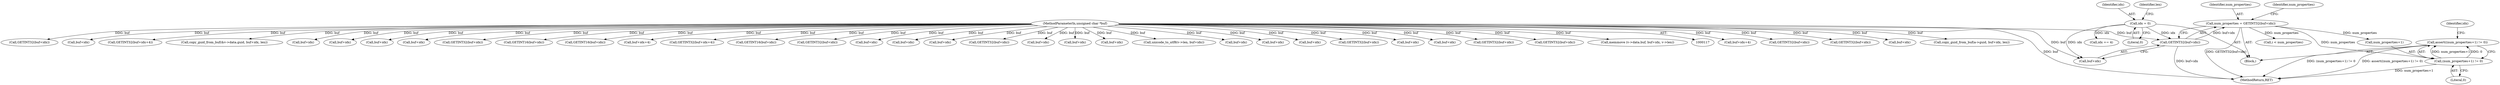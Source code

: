 digraph "0_tnef_1a17af1ed0c791aec44dbdc9eab91218cc1e335a@API" {
"1000138" [label="(Call,assert((num_properties+1) != 0))"];
"1000139" [label="(Call,(num_properties+1) != 0)"];
"1000132" [label="(Call,num_properties = GETINT32(buf+idx))"];
"1000134" [label="(Call,GETINT32(buf+idx))"];
"1000119" [label="(MethodParameterIn,unsigned char *buf)"];
"1000122" [label="(Call,idx = 0)"];
"1000560" [label="(Call,buf+idx+4)"];
"1000133" [label="(Identifier,num_properties)"];
"1000143" [label="(Literal,0)"];
"1000124" [label="(Literal,0)"];
"1000758" [label="(MethodReturn,RET)"];
"1000156" [label="(Call,i < num_properties)"];
"1000359" [label="(Call,GETINT32(buf+idx))"];
"1000285" [label="(Call,GETINT32(buf+idx))"];
"1000592" [label="(Call,buf+idx)"];
"1000141" [label="(Identifier,num_properties)"];
"1000218" [label="(Call,copy_guid_from_buf(a->guid, buf+idx, len))"];
"1000542" [label="(Call,GETINT32(buf+idx))"];
"1000134" [label="(Call,GETINT32(buf+idx))"];
"1000184" [label="(Call,buf+idx)"];
"1000608" [label="(Call,GETINT32(buf+idx+4))"];
"1000627" [label="(Call,copy_guid_from_buf(&v->data.guid, buf+idx, len))"];
"1000706" [label="(Call,buf+idx)"];
"1000123" [label="(Identifier,idx)"];
"1000286" [label="(Call,buf+idx)"];
"1000119" [label="(MethodParameterIn,unsigned char *buf)"];
"1000198" [label="(Call,buf+idx)"];
"1000120" [label="(Block,)"];
"1000140" [label="(Call,num_properties+1)"];
"1000695" [label="(Call,buf+idx)"];
"1000489" [label="(Call,GETINT32(buf+idx))"];
"1000145" [label="(Identifier,idx)"];
"1000129" [label="(Identifier,len)"];
"1000138" [label="(Call,assert((num_properties+1) != 0))"];
"1000183" [label="(Call,GETINT16(buf+idx))"];
"1000197" [label="(Call,GETINT16(buf+idx))"];
"1000609" [label="(Call,buf+idx+4)"];
"1000144" [label="(Call,idx += 4)"];
"1000559" [label="(Call,GETINT32(buf+idx+4))"];
"1000466" [label="(Call,GETINT16(buf+idx))"];
"1000515" [label="(Call,GETINT32(buf+idx))"];
"1000135" [label="(Call,buf+idx)"];
"1000405" [label="(Call,buf+idx)"];
"1000139" [label="(Call,(num_properties+1) != 0)"];
"1000490" [label="(Call,buf+idx)"];
"1000516" [label="(Call,buf+idx)"];
"1000237" [label="(Call,GETINT32(buf+idx))"];
"1000238" [label="(Call,buf+idx)"];
"1000132" [label="(Call,num_properties = GETINT32(buf+idx))"];
"1000656" [label="(Call,buf+idx)"];
"1000543" [label="(Call,buf+idx)"];
"1000691" [label="(Call,unicode_to_utf8(v->len, buf+idx))"];
"1000122" [label="(Call,idx = 0)"];
"1000360" [label="(Call,buf+idx)"];
"1000334" [label="(Call,buf+idx)"];
"1000467" [label="(Call,buf+idx)"];
"1000404" [label="(Call,GETINT32(buf+idx))"];
"1000634" [label="(Call,buf+idx)"];
"1000222" [label="(Call,buf+idx)"];
"1000591" [label="(Call,GETINT32(buf+idx))"];
"1000655" [label="(Call,GETINT32(buf+idx))"];
"1000700" [label="(Call,memmove (v->data.buf, buf+idx, v->len))"];
"1000138" -> "1000120"  [label="AST: "];
"1000138" -> "1000139"  [label="CFG: "];
"1000139" -> "1000138"  [label="AST: "];
"1000145" -> "1000138"  [label="CFG: "];
"1000138" -> "1000758"  [label="DDG: (num_properties+1) != 0"];
"1000138" -> "1000758"  [label="DDG: assert((num_properties+1) != 0)"];
"1000139" -> "1000138"  [label="DDG: num_properties+1"];
"1000139" -> "1000138"  [label="DDG: 0"];
"1000139" -> "1000143"  [label="CFG: "];
"1000140" -> "1000139"  [label="AST: "];
"1000143" -> "1000139"  [label="AST: "];
"1000139" -> "1000758"  [label="DDG: num_properties+1"];
"1000132" -> "1000139"  [label="DDG: num_properties"];
"1000132" -> "1000120"  [label="AST: "];
"1000132" -> "1000134"  [label="CFG: "];
"1000133" -> "1000132"  [label="AST: "];
"1000134" -> "1000132"  [label="AST: "];
"1000141" -> "1000132"  [label="CFG: "];
"1000132" -> "1000758"  [label="DDG: GETINT32(buf+idx)"];
"1000134" -> "1000132"  [label="DDG: buf+idx"];
"1000132" -> "1000140"  [label="DDG: num_properties"];
"1000132" -> "1000156"  [label="DDG: num_properties"];
"1000134" -> "1000135"  [label="CFG: "];
"1000135" -> "1000134"  [label="AST: "];
"1000134" -> "1000758"  [label="DDG: buf+idx"];
"1000119" -> "1000134"  [label="DDG: buf"];
"1000122" -> "1000134"  [label="DDG: idx"];
"1000119" -> "1000117"  [label="AST: "];
"1000119" -> "1000758"  [label="DDG: buf"];
"1000119" -> "1000135"  [label="DDG: buf"];
"1000119" -> "1000183"  [label="DDG: buf"];
"1000119" -> "1000184"  [label="DDG: buf"];
"1000119" -> "1000197"  [label="DDG: buf"];
"1000119" -> "1000198"  [label="DDG: buf"];
"1000119" -> "1000218"  [label="DDG: buf"];
"1000119" -> "1000222"  [label="DDG: buf"];
"1000119" -> "1000237"  [label="DDG: buf"];
"1000119" -> "1000238"  [label="DDG: buf"];
"1000119" -> "1000285"  [label="DDG: buf"];
"1000119" -> "1000286"  [label="DDG: buf"];
"1000119" -> "1000334"  [label="DDG: buf"];
"1000119" -> "1000359"  [label="DDG: buf"];
"1000119" -> "1000360"  [label="DDG: buf"];
"1000119" -> "1000404"  [label="DDG: buf"];
"1000119" -> "1000405"  [label="DDG: buf"];
"1000119" -> "1000466"  [label="DDG: buf"];
"1000119" -> "1000467"  [label="DDG: buf"];
"1000119" -> "1000489"  [label="DDG: buf"];
"1000119" -> "1000490"  [label="DDG: buf"];
"1000119" -> "1000515"  [label="DDG: buf"];
"1000119" -> "1000516"  [label="DDG: buf"];
"1000119" -> "1000542"  [label="DDG: buf"];
"1000119" -> "1000543"  [label="DDG: buf"];
"1000119" -> "1000559"  [label="DDG: buf"];
"1000119" -> "1000560"  [label="DDG: buf"];
"1000119" -> "1000591"  [label="DDG: buf"];
"1000119" -> "1000592"  [label="DDG: buf"];
"1000119" -> "1000608"  [label="DDG: buf"];
"1000119" -> "1000609"  [label="DDG: buf"];
"1000119" -> "1000627"  [label="DDG: buf"];
"1000119" -> "1000634"  [label="DDG: buf"];
"1000119" -> "1000655"  [label="DDG: buf"];
"1000119" -> "1000656"  [label="DDG: buf"];
"1000119" -> "1000691"  [label="DDG: buf"];
"1000119" -> "1000695"  [label="DDG: buf"];
"1000119" -> "1000700"  [label="DDG: buf"];
"1000119" -> "1000706"  [label="DDG: buf"];
"1000122" -> "1000120"  [label="AST: "];
"1000122" -> "1000124"  [label="CFG: "];
"1000123" -> "1000122"  [label="AST: "];
"1000124" -> "1000122"  [label="AST: "];
"1000129" -> "1000122"  [label="CFG: "];
"1000122" -> "1000135"  [label="DDG: idx"];
"1000122" -> "1000144"  [label="DDG: idx"];
}

